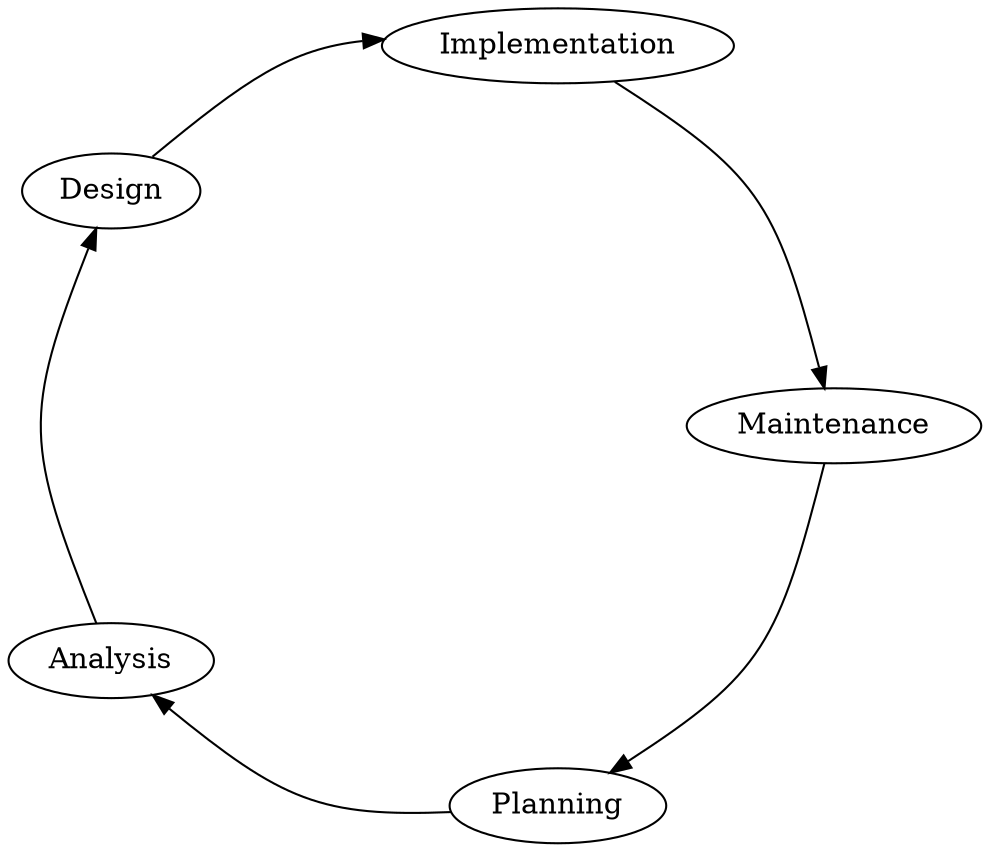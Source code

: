 // dot -Tpng sdlc_01.dot -o sdlc_01.png
digraph SDLC {
    layout = "circo";
    splines = curved;
    
    P [label="Planning"];
    A [label="Analysis"];
    D [label="Design"];
    I [label="Implementation"];
    M [label="Maintenance"];

    P -> A;
    A -> D;
    D -> I;
    I -> M;
    M -> P;
}

